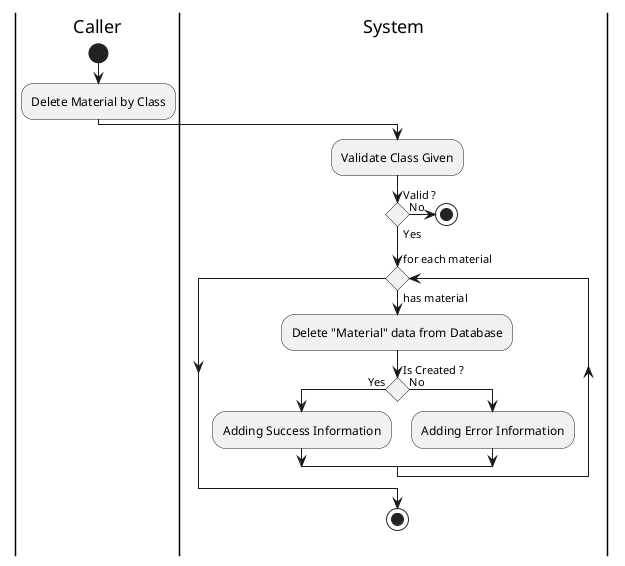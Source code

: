 @startuml DeleteMaterial

skinparam ConditionEndStyle hline
skinparam conditionStyle diamond
skinparam Monochrome true
skinparam Shadowing false

|Caller|
start
:Delete Material by Class;

|System|
:Validate Class Given;
if (Valid ?) then (Yes)
    while (for each material) is (has material)
        :Delete "Material" data from Database;
        if (Is Created ?) then (Yes)
            :Adding Success Information;
        else (No)
            :Adding Error Information;
        endif
    endwhile
    stop
else (No)
    stop
endif

@enduml